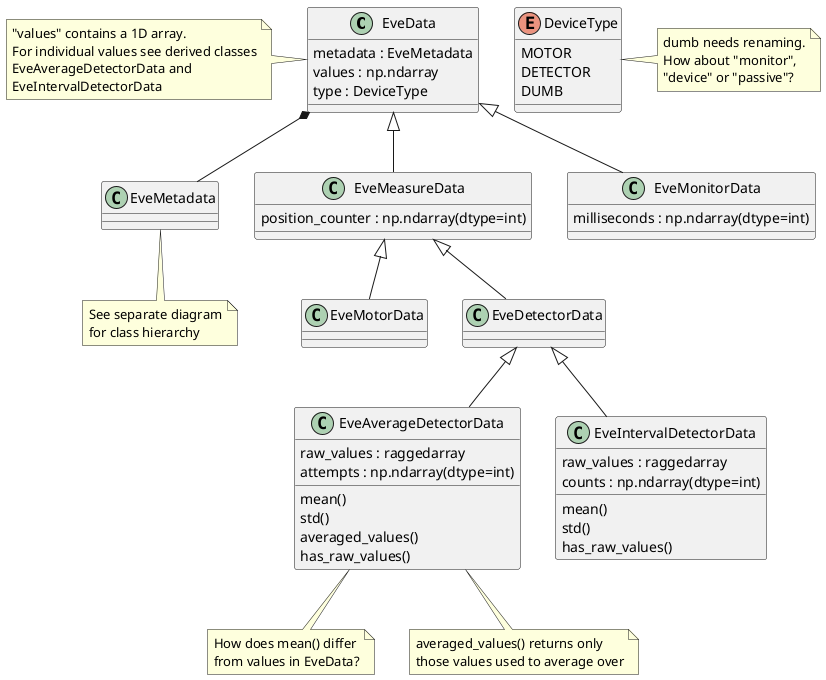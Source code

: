 @startuml
'skinparam dpi 150

class EveData {
    metadata : EveMetadata
    values : np.ndarray
    type : DeviceType
}
note left: "values" contains a 1D array.\nFor individual values see derived classes\nEveAverageDetectorData and\nEveIntervalDetectorData

enum DeviceType {
    MOTOR
    DETECTOR
    DUMB
}
note right: dumb needs renaming.\nHow about "monitor",\n"device" or "passive"?

class EveMetadata {
}
note bottom: See separate diagram\nfor class hierarchy

class EveMeasureData {
    {field} position_counter : np.ndarray(dtype=int)
}

class EveMonitorData {
    {field} milliseconds : np.ndarray(dtype=int)
}

class EveMotorData {
}

class EveDetectorData {
}

class EveAverageDetectorData {
    raw_values : raggedarray
    {field} attempts : np.ndarray(dtype=int)
    mean()
    std()
    averaged_values()
    has_raw_values()
}
note bottom: How does mean() differ\nfrom values in EveData?
note bottom of EveAverageDetectorData: averaged_values() returns only\nthose values used to average over

class EveIntervalDetectorData {
    raw_values : raggedarray
    {field} counts : np.ndarray(dtype=int)
    mean()
    std()
    has_raw_values()
}

EveData *-- EveMetadata
EveData <|-- EveMeasureData
EveData <|-- EveMonitorData
EveMeasureData <|-- EveMotorData
EveMeasureData <|-- EveDetectorData
EveDetectorData <|-- EveAverageDetectorData
EveDetectorData <|-- EveIntervalDetectorData

@enduml

